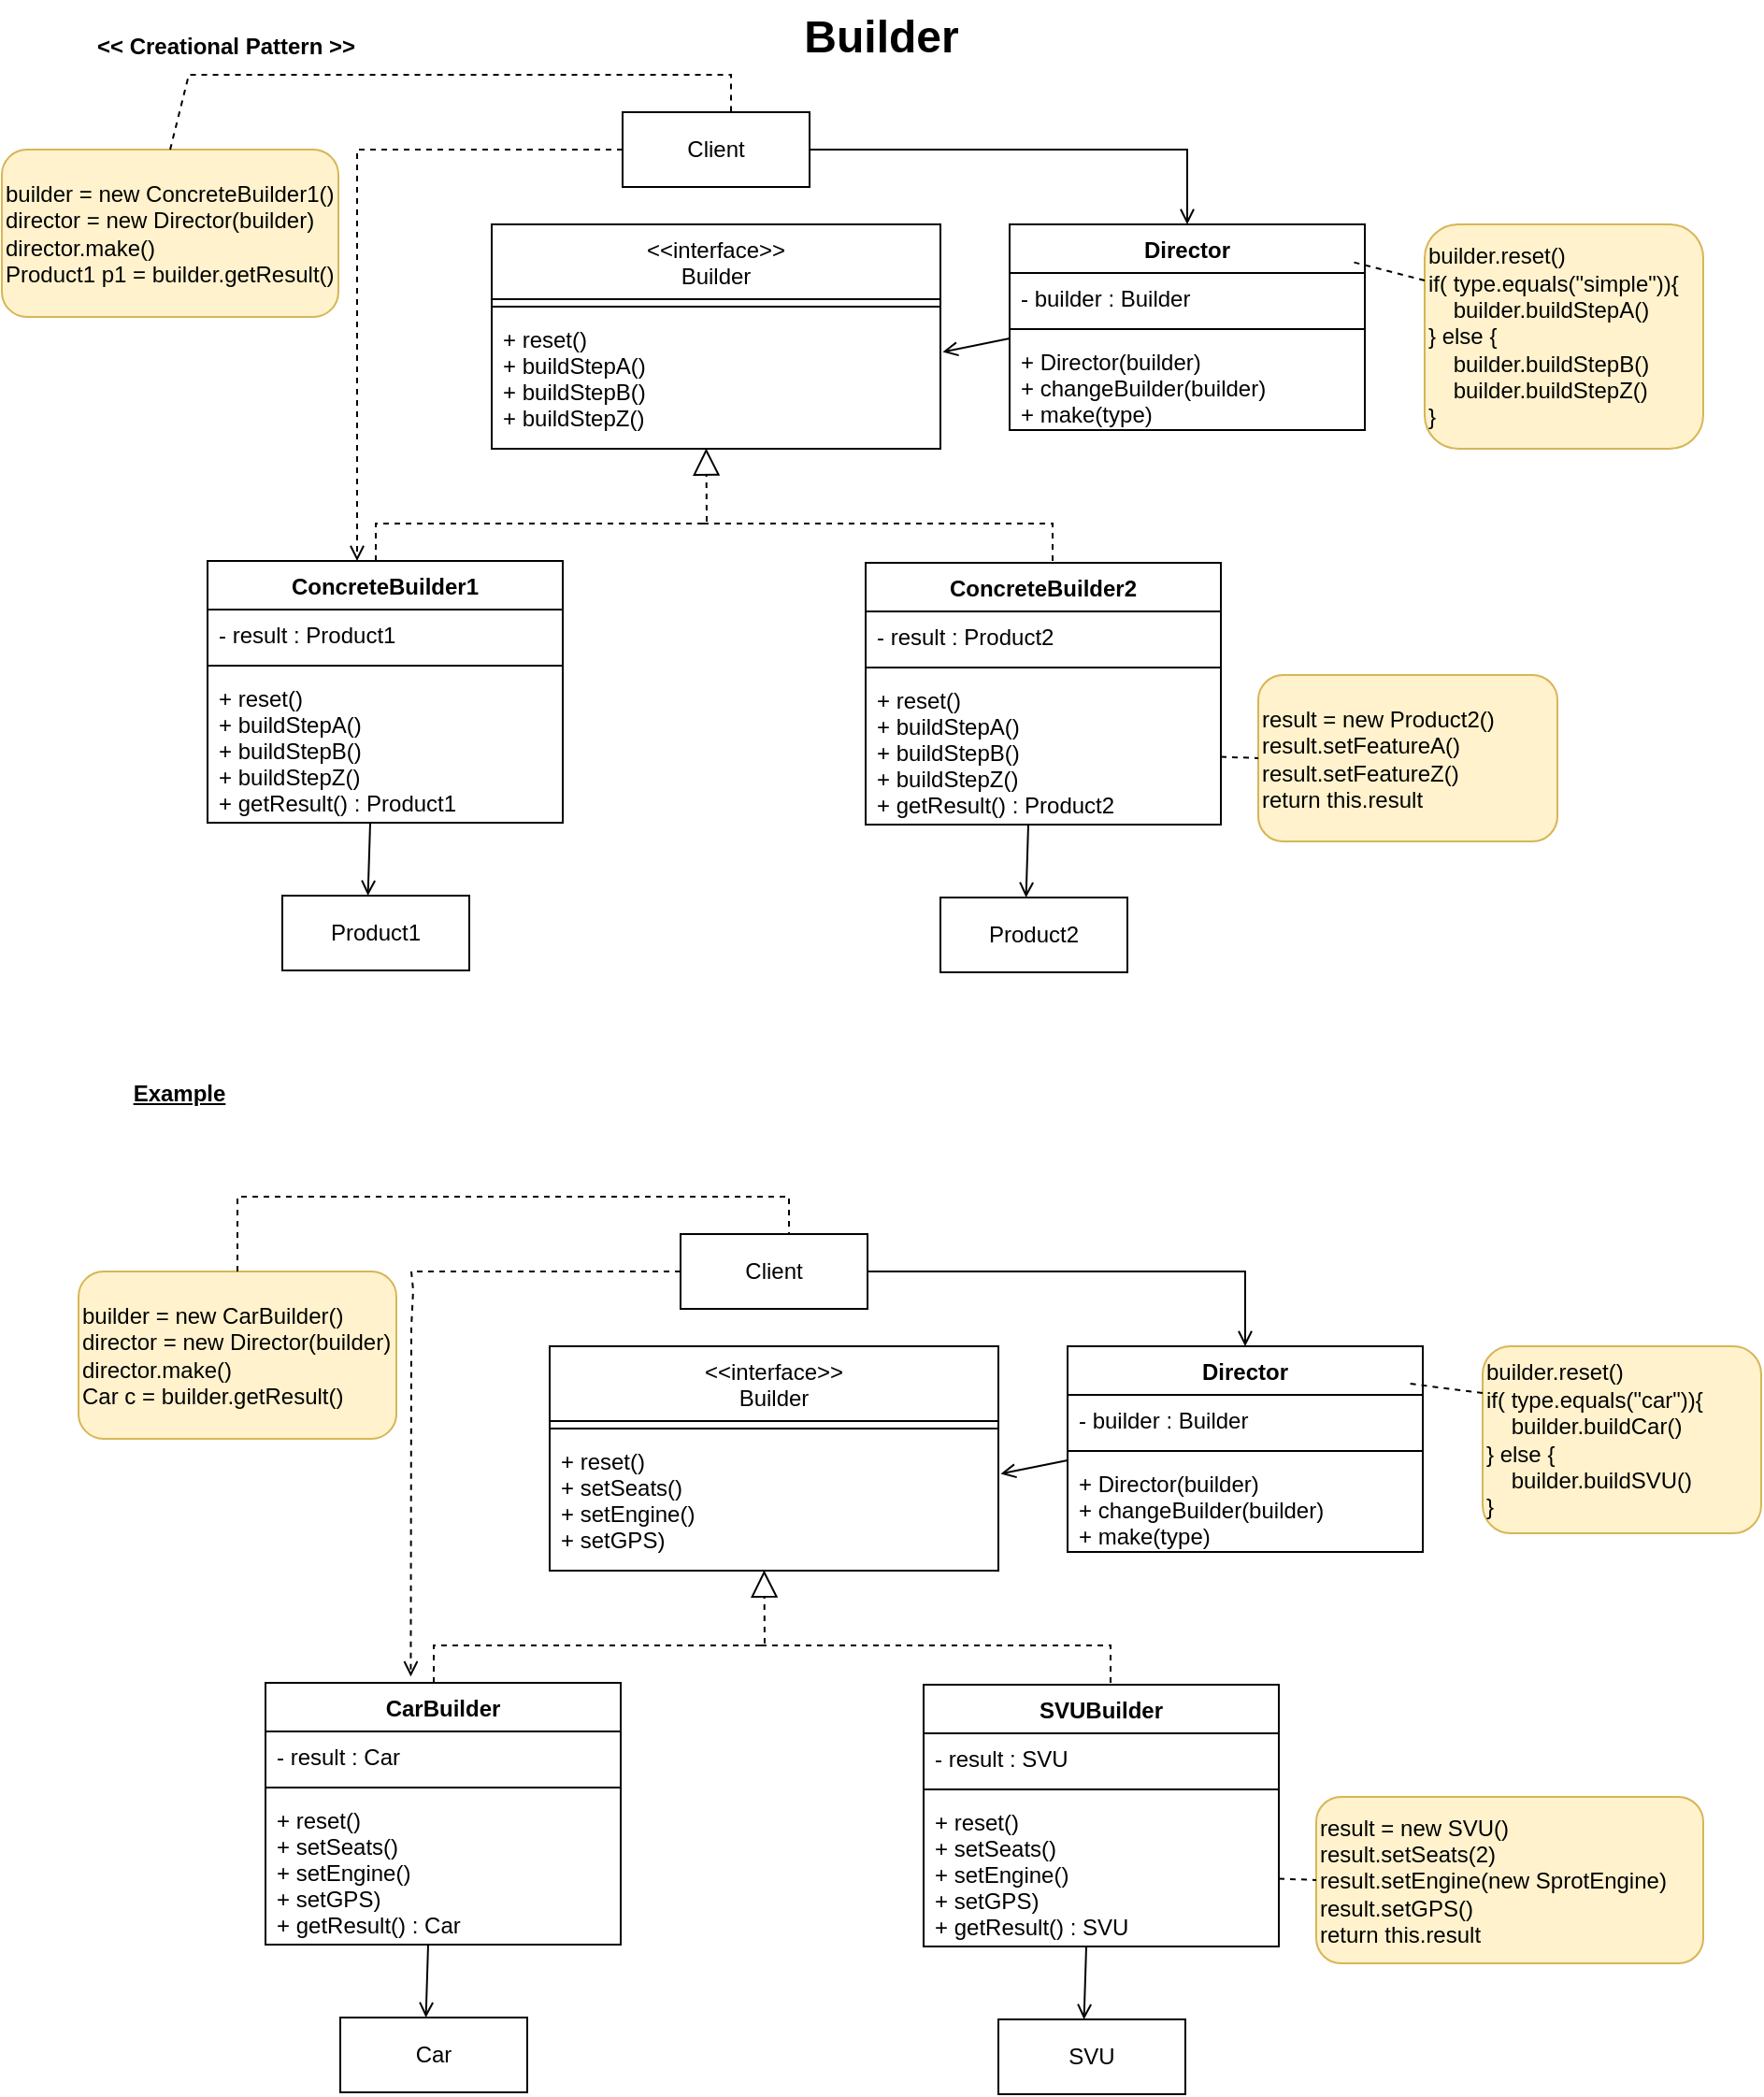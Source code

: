 <mxfile compressed="true" version="20.2.5" type="github"><diagram id="C5RBs43oDa-KdzZeNtuy" name="Page-1"><mxGraphModel dx="1038" dy="571" grid="1" gridSize="10" guides="1" tooltips="1" connect="1" arrows="1" fold="1" page="1" pageScale="1" pageWidth="827" pageHeight="1169" math="0" shadow="0"><root><object label="" doStuff="" id="WIyWlLk6GJQsqaUBKTNV-0"><mxCell/></object><mxCell id="WIyWlLk6GJQsqaUBKTNV-1" parent="WIyWlLk6GJQsqaUBKTNV-0"/><mxCell id="YsifBy8PywC1y6vnwY9C-13" value="Builder" style="text;strokeColor=none;fillColor=none;html=1;fontSize=24;fontStyle=1;verticalAlign=middle;align=center;" parent="WIyWlLk6GJQsqaUBKTNV-1" vertex="1"><mxGeometry x="370" width="200" height="40" as="geometry"/></mxCell><mxCell id="YsifBy8PywC1y6vnwY9C-22" value="&lt;&lt;interface&gt;&gt;&#10;Builder" style="swimlane;fontStyle=0;align=center;verticalAlign=top;childLayout=stackLayout;horizontal=1;startSize=40;horizontalStack=0;resizeParent=1;resizeParentMax=0;resizeLast=0;collapsible=1;marginBottom=0;" parent="WIyWlLk6GJQsqaUBKTNV-1" vertex="1"><mxGeometry x="262" y="120" width="240" height="120" as="geometry"/></mxCell><mxCell id="YsifBy8PywC1y6vnwY9C-24" value="" style="line;strokeWidth=1;fillColor=none;align=left;verticalAlign=middle;spacingTop=-1;spacingLeft=3;spacingRight=3;rotatable=0;labelPosition=right;points=[];portConstraint=eastwest;" parent="YsifBy8PywC1y6vnwY9C-22" vertex="1"><mxGeometry y="40" width="240" height="8" as="geometry"/></mxCell><mxCell id="YsifBy8PywC1y6vnwY9C-25" value="+ reset()&#10;+ buildStepA()&#10;+ buildStepB()&#10;+ buildStepZ()" style="text;strokeColor=none;fillColor=none;align=left;verticalAlign=top;spacingLeft=4;spacingRight=4;overflow=hidden;rotatable=0;points=[[0,0.5],[1,0.5]];portConstraint=eastwest;" parent="YsifBy8PywC1y6vnwY9C-22" vertex="1"><mxGeometry y="48" width="240" height="72" as="geometry"/></mxCell><mxCell id="YsifBy8PywC1y6vnwY9C-29" value="&amp;lt;&amp;lt; Creational Pattern &amp;gt;&amp;gt;" style="text;html=1;strokeColor=none;fillColor=none;align=center;verticalAlign=middle;whiteSpace=wrap;rounded=0;fontStyle=1" parent="WIyWlLk6GJQsqaUBKTNV-1" vertex="1"><mxGeometry x="40" y="10" width="160" height="30" as="geometry"/></mxCell><mxCell id="YsifBy8PywC1y6vnwY9C-47" value="&lt;u&gt;Example&lt;/u&gt;" style="text;html=1;strokeColor=none;fillColor=none;align=center;verticalAlign=middle;whiteSpace=wrap;rounded=0;shadow=0;sketch=0;fontStyle=1" parent="WIyWlLk6GJQsqaUBKTNV-1" vertex="1"><mxGeometry x="65" y="570" width="60" height="30" as="geometry"/></mxCell><mxCell id="YsifBy8PywC1y6vnwY9C-72" value="result = new Product2()&lt;br&gt;result.setFeatureA()&lt;br&gt;result.setFeatureZ()&lt;br&gt;return this.result" style="text;html=1;align=left;verticalAlign=middle;whiteSpace=wrap;rounded=1;sketch=0;shadow=0;fillColor=#fff2cc;strokeColor=#d6b656;" parent="WIyWlLk6GJQsqaUBKTNV-1" vertex="1"><mxGeometry x="672" y="361" width="160" height="89" as="geometry"/></mxCell><mxCell id="di2KDkjJDxF6OQRNLAM--11" value="Product2" style="rounded=0;whiteSpace=wrap;html=1;" parent="WIyWlLk6GJQsqaUBKTNV-1" vertex="1"><mxGeometry x="502" y="480" width="100" height="40" as="geometry"/></mxCell><mxCell id="di2KDkjJDxF6OQRNLAM--12" value="Director" style="swimlane;fontStyle=1;align=center;verticalAlign=top;childLayout=stackLayout;horizontal=1;startSize=26;horizontalStack=0;resizeParent=1;resizeParentMax=0;resizeLast=0;collapsible=1;marginBottom=0;" parent="WIyWlLk6GJQsqaUBKTNV-1" vertex="1"><mxGeometry x="539" y="120" width="190" height="110" as="geometry"/></mxCell><mxCell id="di2KDkjJDxF6OQRNLAM--13" value="- builder : Builder" style="text;strokeColor=none;fillColor=none;align=left;verticalAlign=top;spacingLeft=4;spacingRight=4;overflow=hidden;rotatable=0;points=[[0,0.5],[1,0.5]];portConstraint=eastwest;" parent="di2KDkjJDxF6OQRNLAM--12" vertex="1"><mxGeometry y="26" width="190" height="26" as="geometry"/></mxCell><mxCell id="di2KDkjJDxF6OQRNLAM--14" value="" style="line;strokeWidth=1;fillColor=none;align=left;verticalAlign=middle;spacingTop=-1;spacingLeft=3;spacingRight=3;rotatable=0;labelPosition=right;points=[];portConstraint=eastwest;" parent="di2KDkjJDxF6OQRNLAM--12" vertex="1"><mxGeometry y="52" width="190" height="8" as="geometry"/></mxCell><mxCell id="di2KDkjJDxF6OQRNLAM--15" value="+ Director(builder)&#10;+ changeBuilder(builder)&#10;+ make(type)" style="text;strokeColor=none;fillColor=none;align=left;verticalAlign=top;spacingLeft=4;spacingRight=4;overflow=hidden;rotatable=0;points=[[0,0.5],[1,0.5]];portConstraint=eastwest;" parent="di2KDkjJDxF6OQRNLAM--12" vertex="1"><mxGeometry y="60" width="190" height="50" as="geometry"/></mxCell><mxCell id="di2KDkjJDxF6OQRNLAM--16" value="builder.reset()&lt;br&gt;if( type.equals(&quot;simple&quot;)){&lt;br&gt;&amp;nbsp; &amp;nbsp; builder.buildStepA()&lt;br&gt;} else {&lt;br&gt;&amp;nbsp; &amp;nbsp; builder.buildStepB()&lt;br&gt;&amp;nbsp; &amp;nbsp; builder.buildStepZ()&lt;br&gt;}&amp;nbsp;" style="text;html=1;align=left;verticalAlign=middle;whiteSpace=wrap;rounded=1;sketch=0;shadow=0;fillColor=#fff2cc;strokeColor=#d6b656;" parent="WIyWlLk6GJQsqaUBKTNV-1" vertex="1"><mxGeometry x="761" y="120" width="149" height="120" as="geometry"/></mxCell><mxCell id="di2KDkjJDxF6OQRNLAM--29" value="" style="endArrow=open;html=1;rounded=0;entryX=1.005;entryY=0.281;entryDx=0;entryDy=0;entryPerimeter=0;exitX=0;exitY=0.02;exitDx=0;exitDy=0;exitPerimeter=0;endFill=0;" parent="WIyWlLk6GJQsqaUBKTNV-1" source="di2KDkjJDxF6OQRNLAM--15" target="YsifBy8PywC1y6vnwY9C-25" edge="1"><mxGeometry width="50" height="50" relative="1" as="geometry"><mxPoint x="580" y="501" as="sourcePoint"/><mxPoint x="630" y="451" as="targetPoint"/></mxGeometry></mxCell><mxCell id="di2KDkjJDxF6OQRNLAM--31" value="" style="endArrow=none;dashed=1;html=1;rounded=0;exitX=0;exitY=0.25;exitDx=0;exitDy=0;entryX=1.011;entryY=0.182;entryDx=0;entryDy=0;entryPerimeter=0;" parent="WIyWlLk6GJQsqaUBKTNV-1" source="di2KDkjJDxF6OQRNLAM--16" edge="1"><mxGeometry width="50" height="50" relative="1" as="geometry"><mxPoint x="763" y="180" as="sourcePoint"/><mxPoint x="722.09" y="140.02" as="targetPoint"/></mxGeometry></mxCell><mxCell id="6XzvSqMfgF7dSH-0uIDD-1" value="ConcreteBuilder2" style="swimlane;fontStyle=1;align=center;verticalAlign=top;childLayout=stackLayout;horizontal=1;startSize=26;horizontalStack=0;resizeParent=1;resizeParentMax=0;resizeLast=0;collapsible=1;marginBottom=0;" parent="WIyWlLk6GJQsqaUBKTNV-1" vertex="1"><mxGeometry x="462" y="301" width="190" height="140" as="geometry"/></mxCell><mxCell id="6XzvSqMfgF7dSH-0uIDD-2" value="- result : Product2" style="text;strokeColor=none;fillColor=none;align=left;verticalAlign=top;spacingLeft=4;spacingRight=4;overflow=hidden;rotatable=0;points=[[0,0.5],[1,0.5]];portConstraint=eastwest;" parent="6XzvSqMfgF7dSH-0uIDD-1" vertex="1"><mxGeometry y="26" width="190" height="26" as="geometry"/></mxCell><mxCell id="6XzvSqMfgF7dSH-0uIDD-3" value="" style="line;strokeWidth=1;fillColor=none;align=left;verticalAlign=middle;spacingTop=-1;spacingLeft=3;spacingRight=3;rotatable=0;labelPosition=right;points=[];portConstraint=eastwest;" parent="6XzvSqMfgF7dSH-0uIDD-1" vertex="1"><mxGeometry y="52" width="190" height="8" as="geometry"/></mxCell><mxCell id="6XzvSqMfgF7dSH-0uIDD-4" value="+ reset()&#10;+ buildStepA()&#10;+ buildStepB()&#10;+ buildStepZ()&#10;+ getResult() : Product2" style="text;strokeColor=none;fillColor=none;align=left;verticalAlign=top;spacingLeft=4;spacingRight=4;overflow=hidden;rotatable=0;points=[[0,0.5],[1,0.5]];portConstraint=eastwest;" parent="6XzvSqMfgF7dSH-0uIDD-1" vertex="1"><mxGeometry y="60" width="190" height="80" as="geometry"/></mxCell><mxCell id="6XzvSqMfgF7dSH-0uIDD-0" value="" style="endArrow=none;dashed=1;html=1;rounded=0;entryX=0;entryY=0.5;entryDx=0;entryDy=0;startArrow=none;" parent="WIyWlLk6GJQsqaUBKTNV-1" source="6XzvSqMfgF7dSH-0uIDD-4" target="YsifBy8PywC1y6vnwY9C-72" edge="1"><mxGeometry width="50" height="50" relative="1" as="geometry"><mxPoint x="572" y="386" as="sourcePoint"/><mxPoint x="622" y="336" as="targetPoint"/></mxGeometry></mxCell><mxCell id="6XzvSqMfgF7dSH-0uIDD-7" value="" style="endArrow=open;html=1;rounded=0;entryX=0.458;entryY=0;entryDx=0;entryDy=0;entryPerimeter=0;exitX=0;exitY=0.02;exitDx=0;exitDy=0;exitPerimeter=0;endFill=0;" parent="WIyWlLk6GJQsqaUBKTNV-1" target="di2KDkjJDxF6OQRNLAM--11" edge="1"><mxGeometry width="50" height="50" relative="1" as="geometry"><mxPoint x="549" y="441" as="sourcePoint"/><mxPoint x="513.2" y="448.232" as="targetPoint"/></mxGeometry></mxCell><mxCell id="6XzvSqMfgF7dSH-0uIDD-9" value="Product1" style="rounded=0;whiteSpace=wrap;html=1;" parent="WIyWlLk6GJQsqaUBKTNV-1" vertex="1"><mxGeometry x="150" y="479" width="100" height="40" as="geometry"/></mxCell><mxCell id="6XzvSqMfgF7dSH-0uIDD-10" value="ConcreteBuilder1" style="swimlane;fontStyle=1;align=center;verticalAlign=top;childLayout=stackLayout;horizontal=1;startSize=26;horizontalStack=0;resizeParent=1;resizeParentMax=0;resizeLast=0;collapsible=1;marginBottom=0;" parent="WIyWlLk6GJQsqaUBKTNV-1" vertex="1"><mxGeometry x="110" y="300" width="190" height="140" as="geometry"/></mxCell><mxCell id="6XzvSqMfgF7dSH-0uIDD-15" value="" style="endArrow=block;dashed=1;endFill=0;endSize=12;html=1;rounded=0;exitX=0.498;exitY=1.035;exitDx=0;exitDy=0;exitPerimeter=0;entryX=0.478;entryY=0.997;entryDx=0;entryDy=0;entryPerimeter=0;" parent="6XzvSqMfgF7dSH-0uIDD-10" target="YsifBy8PywC1y6vnwY9C-25" edge="1"><mxGeometry width="160" relative="1" as="geometry"><mxPoint x="90" y="1.137e-13" as="sourcePoint"/><mxPoint x="240" y="-60" as="targetPoint"/><Array as="points"><mxPoint x="90" y="-20"/><mxPoint x="235" y="-20"/><mxPoint x="267" y="-20"/></Array></mxGeometry></mxCell><mxCell id="6XzvSqMfgF7dSH-0uIDD-11" value="- result : Product1" style="text;strokeColor=none;fillColor=none;align=left;verticalAlign=top;spacingLeft=4;spacingRight=4;overflow=hidden;rotatable=0;points=[[0,0.5],[1,0.5]];portConstraint=eastwest;" parent="6XzvSqMfgF7dSH-0uIDD-10" vertex="1"><mxGeometry y="26" width="190" height="26" as="geometry"/></mxCell><mxCell id="6XzvSqMfgF7dSH-0uIDD-12" value="" style="line;strokeWidth=1;fillColor=none;align=left;verticalAlign=middle;spacingTop=-1;spacingLeft=3;spacingRight=3;rotatable=0;labelPosition=right;points=[];portConstraint=eastwest;" parent="6XzvSqMfgF7dSH-0uIDD-10" vertex="1"><mxGeometry y="52" width="190" height="8" as="geometry"/></mxCell><mxCell id="6XzvSqMfgF7dSH-0uIDD-13" value="+ reset()&#10;+ buildStepA()&#10;+ buildStepB()&#10;+ buildStepZ()&#10;+ getResult() : Product1" style="text;strokeColor=none;fillColor=none;align=left;verticalAlign=top;spacingLeft=4;spacingRight=4;overflow=hidden;rotatable=0;points=[[0,0.5],[1,0.5]];portConstraint=eastwest;" parent="6XzvSqMfgF7dSH-0uIDD-10" vertex="1"><mxGeometry y="60" width="190" height="80" as="geometry"/></mxCell><mxCell id="6XzvSqMfgF7dSH-0uIDD-14" value="" style="endArrow=open;html=1;rounded=0;entryX=0.458;entryY=0;entryDx=0;entryDy=0;entryPerimeter=0;exitX=0;exitY=0.02;exitDx=0;exitDy=0;exitPerimeter=0;endFill=0;" parent="WIyWlLk6GJQsqaUBKTNV-1" target="6XzvSqMfgF7dSH-0uIDD-9" edge="1"><mxGeometry width="50" height="50" relative="1" as="geometry"><mxPoint x="197" y="440" as="sourcePoint"/><mxPoint x="161.2" y="447.232" as="targetPoint"/></mxGeometry></mxCell><mxCell id="6XzvSqMfgF7dSH-0uIDD-17" value="" style="endArrow=none;dashed=1;html=1;rounded=0;" parent="WIyWlLk6GJQsqaUBKTNV-1" edge="1"><mxGeometry width="50" height="50" relative="1" as="geometry"><mxPoint x="562" y="300" as="sourcePoint"/><mxPoint x="372" y="280" as="targetPoint"/><Array as="points"><mxPoint x="562" y="280"/></Array></mxGeometry></mxCell><mxCell id="6XzvSqMfgF7dSH-0uIDD-18" value="Client" style="rounded=0;whiteSpace=wrap;html=1;" parent="WIyWlLk6GJQsqaUBKTNV-1" vertex="1"><mxGeometry x="332" y="60" width="100" height="40" as="geometry"/></mxCell><mxCell id="6XzvSqMfgF7dSH-0uIDD-19" value="" style="endArrow=open;dashed=1;html=1;rounded=0;endFill=0;exitX=0;exitY=0.5;exitDx=0;exitDy=0;" parent="WIyWlLk6GJQsqaUBKTNV-1" source="6XzvSqMfgF7dSH-0uIDD-18" edge="1"><mxGeometry width="50" height="50" relative="1" as="geometry"><mxPoint x="42" y="210" as="sourcePoint"/><mxPoint x="190" y="300" as="targetPoint"/><Array as="points"><mxPoint x="190" y="80"/></Array></mxGeometry></mxCell><mxCell id="6XzvSqMfgF7dSH-0uIDD-20" value="" style="endArrow=open;html=1;rounded=0;entryX=0.5;entryY=0;entryDx=0;entryDy=0;exitX=1;exitY=0.5;exitDx=0;exitDy=0;endFill=0;" parent="WIyWlLk6GJQsqaUBKTNV-1" source="6XzvSqMfgF7dSH-0uIDD-18" target="di2KDkjJDxF6OQRNLAM--12" edge="1"><mxGeometry width="50" height="50" relative="1" as="geometry"><mxPoint x="632" y="70" as="sourcePoint"/><mxPoint x="602" y="20" as="targetPoint"/><Array as="points"><mxPoint x="460" y="80"/><mxPoint x="634" y="80"/></Array></mxGeometry></mxCell><mxCell id="6XzvSqMfgF7dSH-0uIDD-21" value="builder = new ConcreteBuilder1()&lt;br&gt;director = new Director(builder)&lt;br&gt;director.make()&lt;br&gt;Product1 p1 = builder.getResult()" style="text;html=1;align=left;verticalAlign=middle;whiteSpace=wrap;rounded=1;sketch=0;shadow=0;fillColor=#fff2cc;strokeColor=#d6b656;" parent="WIyWlLk6GJQsqaUBKTNV-1" vertex="1"><mxGeometry y="80" width="180" height="89.5" as="geometry"/></mxCell><mxCell id="6XzvSqMfgF7dSH-0uIDD-22" value="" style="endArrow=none;dashed=1;html=1;rounded=0;exitX=0.5;exitY=0;exitDx=0;exitDy=0;entryX=0.58;entryY=0.015;entryDx=0;entryDy=0;entryPerimeter=0;" parent="WIyWlLk6GJQsqaUBKTNV-1" source="6XzvSqMfgF7dSH-0uIDD-21" target="6XzvSqMfgF7dSH-0uIDD-18" edge="1"><mxGeometry width="50" height="50" relative="1" as="geometry"><mxPoint x="30" y="200" as="sourcePoint"/><mxPoint x="100" y="160" as="targetPoint"/><Array as="points"><mxPoint x="100" y="40"/><mxPoint x="390" y="40"/><mxPoint x="390" y="60"/></Array></mxGeometry></mxCell><mxCell id="6XzvSqMfgF7dSH-0uIDD-23" value="&lt;&lt;interface&gt;&gt;&#10;Builder" style="swimlane;fontStyle=0;align=center;verticalAlign=top;childLayout=stackLayout;horizontal=1;startSize=40;horizontalStack=0;resizeParent=1;resizeParentMax=0;resizeLast=0;collapsible=1;marginBottom=0;" parent="WIyWlLk6GJQsqaUBKTNV-1" vertex="1"><mxGeometry x="293" y="720" width="240" height="120" as="geometry"/></mxCell><mxCell id="6XzvSqMfgF7dSH-0uIDD-24" value="" style="line;strokeWidth=1;fillColor=none;align=left;verticalAlign=middle;spacingTop=-1;spacingLeft=3;spacingRight=3;rotatable=0;labelPosition=right;points=[];portConstraint=eastwest;" parent="6XzvSqMfgF7dSH-0uIDD-23" vertex="1"><mxGeometry y="40" width="240" height="8" as="geometry"/></mxCell><mxCell id="6XzvSqMfgF7dSH-0uIDD-25" value="+ reset()&#10;+ setSeats()&#10;+ setEngine()&#10;+ setGPS)" style="text;strokeColor=none;fillColor=none;align=left;verticalAlign=top;spacingLeft=4;spacingRight=4;overflow=hidden;rotatable=0;points=[[0,0.5],[1,0.5]];portConstraint=eastwest;" parent="6XzvSqMfgF7dSH-0uIDD-23" vertex="1"><mxGeometry y="48" width="240" height="72" as="geometry"/></mxCell><mxCell id="6XzvSqMfgF7dSH-0uIDD-26" value="result = new SVU()&lt;br&gt;result.setSeats(2)&lt;br&gt;result.setEngine(new SprotEngine)&lt;br&gt;result.setGPS()&lt;br&gt;return this.result&lt;br&gt;" style="text;html=1;align=left;verticalAlign=middle;whiteSpace=wrap;rounded=1;sketch=0;shadow=0;fillColor=#fff2cc;strokeColor=#d6b656;" parent="WIyWlLk6GJQsqaUBKTNV-1" vertex="1"><mxGeometry x="703" y="961" width="207" height="89" as="geometry"/></mxCell><mxCell id="6XzvSqMfgF7dSH-0uIDD-27" value="SVU" style="rounded=0;whiteSpace=wrap;html=1;" parent="WIyWlLk6GJQsqaUBKTNV-1" vertex="1"><mxGeometry x="533" y="1080" width="100" height="40" as="geometry"/></mxCell><mxCell id="6XzvSqMfgF7dSH-0uIDD-28" value="Director" style="swimlane;fontStyle=1;align=center;verticalAlign=top;childLayout=stackLayout;horizontal=1;startSize=26;horizontalStack=0;resizeParent=1;resizeParentMax=0;resizeLast=0;collapsible=1;marginBottom=0;" parent="WIyWlLk6GJQsqaUBKTNV-1" vertex="1"><mxGeometry x="570" y="720" width="190" height="110" as="geometry"/></mxCell><mxCell id="6XzvSqMfgF7dSH-0uIDD-29" value="- builder : Builder" style="text;strokeColor=none;fillColor=none;align=left;verticalAlign=top;spacingLeft=4;spacingRight=4;overflow=hidden;rotatable=0;points=[[0,0.5],[1,0.5]];portConstraint=eastwest;" parent="6XzvSqMfgF7dSH-0uIDD-28" vertex="1"><mxGeometry y="26" width="190" height="26" as="geometry"/></mxCell><mxCell id="6XzvSqMfgF7dSH-0uIDD-30" value="" style="line;strokeWidth=1;fillColor=none;align=left;verticalAlign=middle;spacingTop=-1;spacingLeft=3;spacingRight=3;rotatable=0;labelPosition=right;points=[];portConstraint=eastwest;" parent="6XzvSqMfgF7dSH-0uIDD-28" vertex="1"><mxGeometry y="52" width="190" height="8" as="geometry"/></mxCell><mxCell id="6XzvSqMfgF7dSH-0uIDD-31" value="+ Director(builder)&#10;+ changeBuilder(builder)&#10;+ make(type)" style="text;strokeColor=none;fillColor=none;align=left;verticalAlign=top;spacingLeft=4;spacingRight=4;overflow=hidden;rotatable=0;points=[[0,0.5],[1,0.5]];portConstraint=eastwest;" parent="6XzvSqMfgF7dSH-0uIDD-28" vertex="1"><mxGeometry y="60" width="190" height="50" as="geometry"/></mxCell><mxCell id="6XzvSqMfgF7dSH-0uIDD-32" value="builder.reset()&lt;br&gt;if( type.equals(&quot;car&quot;)){&lt;br&gt;&amp;nbsp; &amp;nbsp; builder.buildCar()&lt;br&gt;} else {&lt;br&gt;&amp;nbsp; &amp;nbsp; builder.buildSVU()&lt;br&gt;}&amp;nbsp;" style="text;html=1;align=left;verticalAlign=middle;whiteSpace=wrap;rounded=1;sketch=0;shadow=0;fillColor=#fff2cc;strokeColor=#d6b656;" parent="WIyWlLk6GJQsqaUBKTNV-1" vertex="1"><mxGeometry x="792" y="720" width="149" height="100" as="geometry"/></mxCell><mxCell id="6XzvSqMfgF7dSH-0uIDD-33" value="" style="endArrow=open;html=1;rounded=0;entryX=1.005;entryY=0.281;entryDx=0;entryDy=0;entryPerimeter=0;exitX=0;exitY=0.02;exitDx=0;exitDy=0;exitPerimeter=0;endFill=0;" parent="WIyWlLk6GJQsqaUBKTNV-1" source="6XzvSqMfgF7dSH-0uIDD-31" target="6XzvSqMfgF7dSH-0uIDD-25" edge="1"><mxGeometry width="50" height="50" relative="1" as="geometry"><mxPoint x="611" y="1101" as="sourcePoint"/><mxPoint x="661" y="1051" as="targetPoint"/></mxGeometry></mxCell><mxCell id="6XzvSqMfgF7dSH-0uIDD-34" value="" style="endArrow=none;dashed=1;html=1;rounded=0;exitX=0;exitY=0.25;exitDx=0;exitDy=0;entryX=1.011;entryY=0.182;entryDx=0;entryDy=0;entryPerimeter=0;" parent="WIyWlLk6GJQsqaUBKTNV-1" source="6XzvSqMfgF7dSH-0uIDD-32" edge="1"><mxGeometry width="50" height="50" relative="1" as="geometry"><mxPoint x="794" y="780" as="sourcePoint"/><mxPoint x="753.09" y="740.02" as="targetPoint"/></mxGeometry></mxCell><mxCell id="6XzvSqMfgF7dSH-0uIDD-35" value="SVUBuilder" style="swimlane;fontStyle=1;align=center;verticalAlign=top;childLayout=stackLayout;horizontal=1;startSize=26;horizontalStack=0;resizeParent=1;resizeParentMax=0;resizeLast=0;collapsible=1;marginBottom=0;" parent="WIyWlLk6GJQsqaUBKTNV-1" vertex="1"><mxGeometry x="493" y="901" width="190" height="140" as="geometry"/></mxCell><mxCell id="6XzvSqMfgF7dSH-0uIDD-36" value="- result : SVU" style="text;strokeColor=none;fillColor=none;align=left;verticalAlign=top;spacingLeft=4;spacingRight=4;overflow=hidden;rotatable=0;points=[[0,0.5],[1,0.5]];portConstraint=eastwest;" parent="6XzvSqMfgF7dSH-0uIDD-35" vertex="1"><mxGeometry y="26" width="190" height="26" as="geometry"/></mxCell><mxCell id="6XzvSqMfgF7dSH-0uIDD-37" value="" style="line;strokeWidth=1;fillColor=none;align=left;verticalAlign=middle;spacingTop=-1;spacingLeft=3;spacingRight=3;rotatable=0;labelPosition=right;points=[];portConstraint=eastwest;" parent="6XzvSqMfgF7dSH-0uIDD-35" vertex="1"><mxGeometry y="52" width="190" height="8" as="geometry"/></mxCell><mxCell id="6XzvSqMfgF7dSH-0uIDD-38" value="+ reset()&#10;+ setSeats()&#10;+ setEngine()&#10;+ setGPS)&#10;+ getResult() : SVU" style="text;strokeColor=none;fillColor=none;align=left;verticalAlign=top;spacingLeft=4;spacingRight=4;overflow=hidden;rotatable=0;points=[[0,0.5],[1,0.5]];portConstraint=eastwest;" parent="6XzvSqMfgF7dSH-0uIDD-35" vertex="1"><mxGeometry y="60" width="190" height="80" as="geometry"/></mxCell><mxCell id="6XzvSqMfgF7dSH-0uIDD-39" value="" style="endArrow=none;dashed=1;html=1;rounded=0;entryX=0;entryY=0.5;entryDx=0;entryDy=0;startArrow=none;" parent="WIyWlLk6GJQsqaUBKTNV-1" source="6XzvSqMfgF7dSH-0uIDD-38" target="6XzvSqMfgF7dSH-0uIDD-26" edge="1"><mxGeometry width="50" height="50" relative="1" as="geometry"><mxPoint x="603" y="986" as="sourcePoint"/><mxPoint x="653" y="936" as="targetPoint"/></mxGeometry></mxCell><mxCell id="6XzvSqMfgF7dSH-0uIDD-40" value="" style="endArrow=open;html=1;rounded=0;entryX=0.458;entryY=0;entryDx=0;entryDy=0;entryPerimeter=0;exitX=0;exitY=0.02;exitDx=0;exitDy=0;exitPerimeter=0;endFill=0;" parent="WIyWlLk6GJQsqaUBKTNV-1" target="6XzvSqMfgF7dSH-0uIDD-27" edge="1"><mxGeometry width="50" height="50" relative="1" as="geometry"><mxPoint x="580" y="1041" as="sourcePoint"/><mxPoint x="544.2" y="1048.232" as="targetPoint"/></mxGeometry></mxCell><mxCell id="6XzvSqMfgF7dSH-0uIDD-41" value="Car" style="rounded=0;whiteSpace=wrap;html=1;" parent="WIyWlLk6GJQsqaUBKTNV-1" vertex="1"><mxGeometry x="181" y="1079" width="100" height="40" as="geometry"/></mxCell><mxCell id="6XzvSqMfgF7dSH-0uIDD-42" value="CarBuilder" style="swimlane;fontStyle=1;align=center;verticalAlign=top;childLayout=stackLayout;horizontal=1;startSize=26;horizontalStack=0;resizeParent=1;resizeParentMax=0;resizeLast=0;collapsible=1;marginBottom=0;" parent="WIyWlLk6GJQsqaUBKTNV-1" vertex="1"><mxGeometry x="141" y="900" width="190" height="140" as="geometry"/></mxCell><mxCell id="6XzvSqMfgF7dSH-0uIDD-43" value="" style="endArrow=block;dashed=1;endFill=0;endSize=12;html=1;rounded=0;exitX=0.498;exitY=1.035;exitDx=0;exitDy=0;exitPerimeter=0;entryX=0.478;entryY=0.997;entryDx=0;entryDy=0;entryPerimeter=0;" parent="6XzvSqMfgF7dSH-0uIDD-42" target="6XzvSqMfgF7dSH-0uIDD-25" edge="1"><mxGeometry width="160" relative="1" as="geometry"><mxPoint x="90" y="1.137e-13" as="sourcePoint"/><mxPoint x="240" y="-60" as="targetPoint"/><Array as="points"><mxPoint x="90" y="-20"/><mxPoint x="235" y="-20"/><mxPoint x="267" y="-20"/></Array></mxGeometry></mxCell><mxCell id="6XzvSqMfgF7dSH-0uIDD-44" value="- result : Car" style="text;strokeColor=none;fillColor=none;align=left;verticalAlign=top;spacingLeft=4;spacingRight=4;overflow=hidden;rotatable=0;points=[[0,0.5],[1,0.5]];portConstraint=eastwest;" parent="6XzvSqMfgF7dSH-0uIDD-42" vertex="1"><mxGeometry y="26" width="190" height="26" as="geometry"/></mxCell><mxCell id="6XzvSqMfgF7dSH-0uIDD-45" value="" style="line;strokeWidth=1;fillColor=none;align=left;verticalAlign=middle;spacingTop=-1;spacingLeft=3;spacingRight=3;rotatable=0;labelPosition=right;points=[];portConstraint=eastwest;" parent="6XzvSqMfgF7dSH-0uIDD-42" vertex="1"><mxGeometry y="52" width="190" height="8" as="geometry"/></mxCell><mxCell id="6XzvSqMfgF7dSH-0uIDD-46" value="+ reset()&#10;+ setSeats()&#10;+ setEngine()&#10;+ setGPS)&#10;+ getResult() : Car" style="text;strokeColor=none;fillColor=none;align=left;verticalAlign=top;spacingLeft=4;spacingRight=4;overflow=hidden;rotatable=0;points=[[0,0.5],[1,0.5]];portConstraint=eastwest;" parent="6XzvSqMfgF7dSH-0uIDD-42" vertex="1"><mxGeometry y="60" width="190" height="80" as="geometry"/></mxCell><mxCell id="6XzvSqMfgF7dSH-0uIDD-47" value="" style="endArrow=open;html=1;rounded=0;entryX=0.458;entryY=0;entryDx=0;entryDy=0;entryPerimeter=0;exitX=0;exitY=0.02;exitDx=0;exitDy=0;exitPerimeter=0;endFill=0;" parent="WIyWlLk6GJQsqaUBKTNV-1" target="6XzvSqMfgF7dSH-0uIDD-41" edge="1"><mxGeometry width="50" height="50" relative="1" as="geometry"><mxPoint x="228" y="1040" as="sourcePoint"/><mxPoint x="192.2" y="1047.232" as="targetPoint"/></mxGeometry></mxCell><mxCell id="6XzvSqMfgF7dSH-0uIDD-49" value="" style="endArrow=none;dashed=1;html=1;rounded=0;" parent="WIyWlLk6GJQsqaUBKTNV-1" edge="1"><mxGeometry width="50" height="50" relative="1" as="geometry"><mxPoint x="593" y="900" as="sourcePoint"/><mxPoint x="403" y="880" as="targetPoint"/><Array as="points"><mxPoint x="593" y="880"/></Array></mxGeometry></mxCell><mxCell id="6XzvSqMfgF7dSH-0uIDD-50" value="Client" style="rounded=0;whiteSpace=wrap;html=1;" parent="WIyWlLk6GJQsqaUBKTNV-1" vertex="1"><mxGeometry x="363" y="660" width="100" height="40" as="geometry"/></mxCell><mxCell id="6XzvSqMfgF7dSH-0uIDD-51" value="" style="endArrow=open;dashed=1;html=1;rounded=0;endFill=0;exitX=0;exitY=0.5;exitDx=0;exitDy=0;entryX=0.409;entryY=-0.024;entryDx=0;entryDy=0;entryPerimeter=0;" parent="WIyWlLk6GJQsqaUBKTNV-1" source="6XzvSqMfgF7dSH-0uIDD-50" target="6XzvSqMfgF7dSH-0uIDD-42" edge="1"><mxGeometry width="50" height="50" relative="1" as="geometry"><mxPoint x="73" y="810" as="sourcePoint"/><mxPoint x="211" y="900" as="targetPoint"/><Array as="points"><mxPoint x="219" y="680"/><mxPoint x="220" y="690"/><mxPoint x="219" y="710"/></Array></mxGeometry></mxCell><mxCell id="6XzvSqMfgF7dSH-0uIDD-52" value="" style="endArrow=open;html=1;rounded=0;entryX=0.5;entryY=0;entryDx=0;entryDy=0;exitX=1;exitY=0.5;exitDx=0;exitDy=0;endFill=0;" parent="WIyWlLk6GJQsqaUBKTNV-1" source="6XzvSqMfgF7dSH-0uIDD-50" target="6XzvSqMfgF7dSH-0uIDD-28" edge="1"><mxGeometry width="50" height="50" relative="1" as="geometry"><mxPoint x="663" y="670" as="sourcePoint"/><mxPoint x="633" y="620" as="targetPoint"/><Array as="points"><mxPoint x="491" y="680"/><mxPoint x="665" y="680"/></Array></mxGeometry></mxCell><mxCell id="6XzvSqMfgF7dSH-0uIDD-53" value="builder = new CarBuilder()&lt;br&gt;director = new Director(builder)&lt;br&gt;director.make()&lt;br&gt;Car c = builder.getResult()" style="text;html=1;align=left;verticalAlign=middle;whiteSpace=wrap;rounded=1;sketch=0;shadow=0;fillColor=#fff2cc;strokeColor=#d6b656;" parent="WIyWlLk6GJQsqaUBKTNV-1" vertex="1"><mxGeometry x="41" y="680" width="170" height="89.5" as="geometry"/></mxCell><mxCell id="6XzvSqMfgF7dSH-0uIDD-54" value="" style="endArrow=none;dashed=1;html=1;rounded=0;exitX=0.5;exitY=0;exitDx=0;exitDy=0;entryX=0.58;entryY=0.015;entryDx=0;entryDy=0;entryPerimeter=0;" parent="WIyWlLk6GJQsqaUBKTNV-1" source="6XzvSqMfgF7dSH-0uIDD-53" target="6XzvSqMfgF7dSH-0uIDD-50" edge="1"><mxGeometry width="50" height="50" relative="1" as="geometry"><mxPoint x="61" y="800" as="sourcePoint"/><mxPoint x="131" y="760" as="targetPoint"/><Array as="points"><mxPoint x="126" y="640"/><mxPoint x="421" y="640"/><mxPoint x="421" y="660"/></Array></mxGeometry></mxCell></root></mxGraphModel></diagram></mxfile>